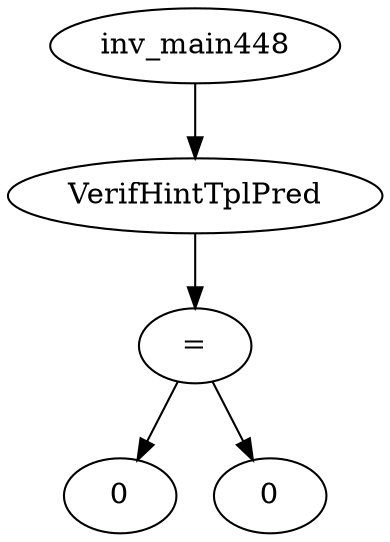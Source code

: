 digraph dag {
0 [label="inv_main448"];
1 [label="VerifHintTplPred"];
2 [label="="];
3 [label="0"];
4 [label="0"];
0->1
1->2
2->4
2 -> 3
}
